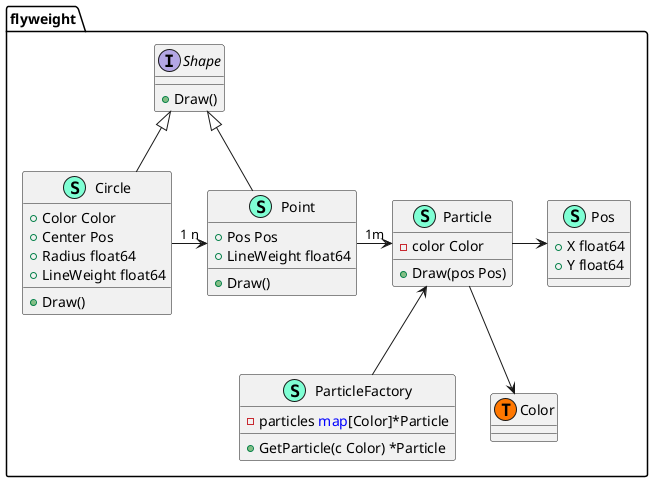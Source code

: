 @startuml
namespace flyweight {
    class Circle << (S,Aquamarine) >> {
        + Color Color
        + Center Pos
        + Radius float64
        + LineWeight float64

        + Draw() 

    }
    class Particle << (S,Aquamarine) >> {
        - color Color

        + Draw(pos Pos) 

    }
    class ParticleFactory << (S,Aquamarine) >> {
        - particles <font color=blue>map</font>[Color]*Particle

        + GetParticle(c Color) *Particle

    }
    class Point << (S,Aquamarine) >> {
        + Pos Pos
        + LineWeight float64

        + Draw() 

    }
    class Pos << (S,Aquamarine) >> {
        + X float64
        + Y float64

    }
    interface Shape  {
        + Draw() 

    }
    class flyweight.Color << (T, #FF7700) >>  {
    }
}

"flyweight.ParticleFactory" -up-> "flyweight.Particle"
"flyweight.Point" "1" -right-> "m" "flyweight.Particle"
"flyweight.Circle" "1" -right-> "n" "flyweight.Point"
"flyweight.Particle" -right-> "flyweight.Pos"
"flyweight.Particle" --> "flyweight.Color"

"flyweight.Shape" <|-- "flyweight.Circle"
"flyweight.Shape" <|-- "flyweight.Point"

@enduml
